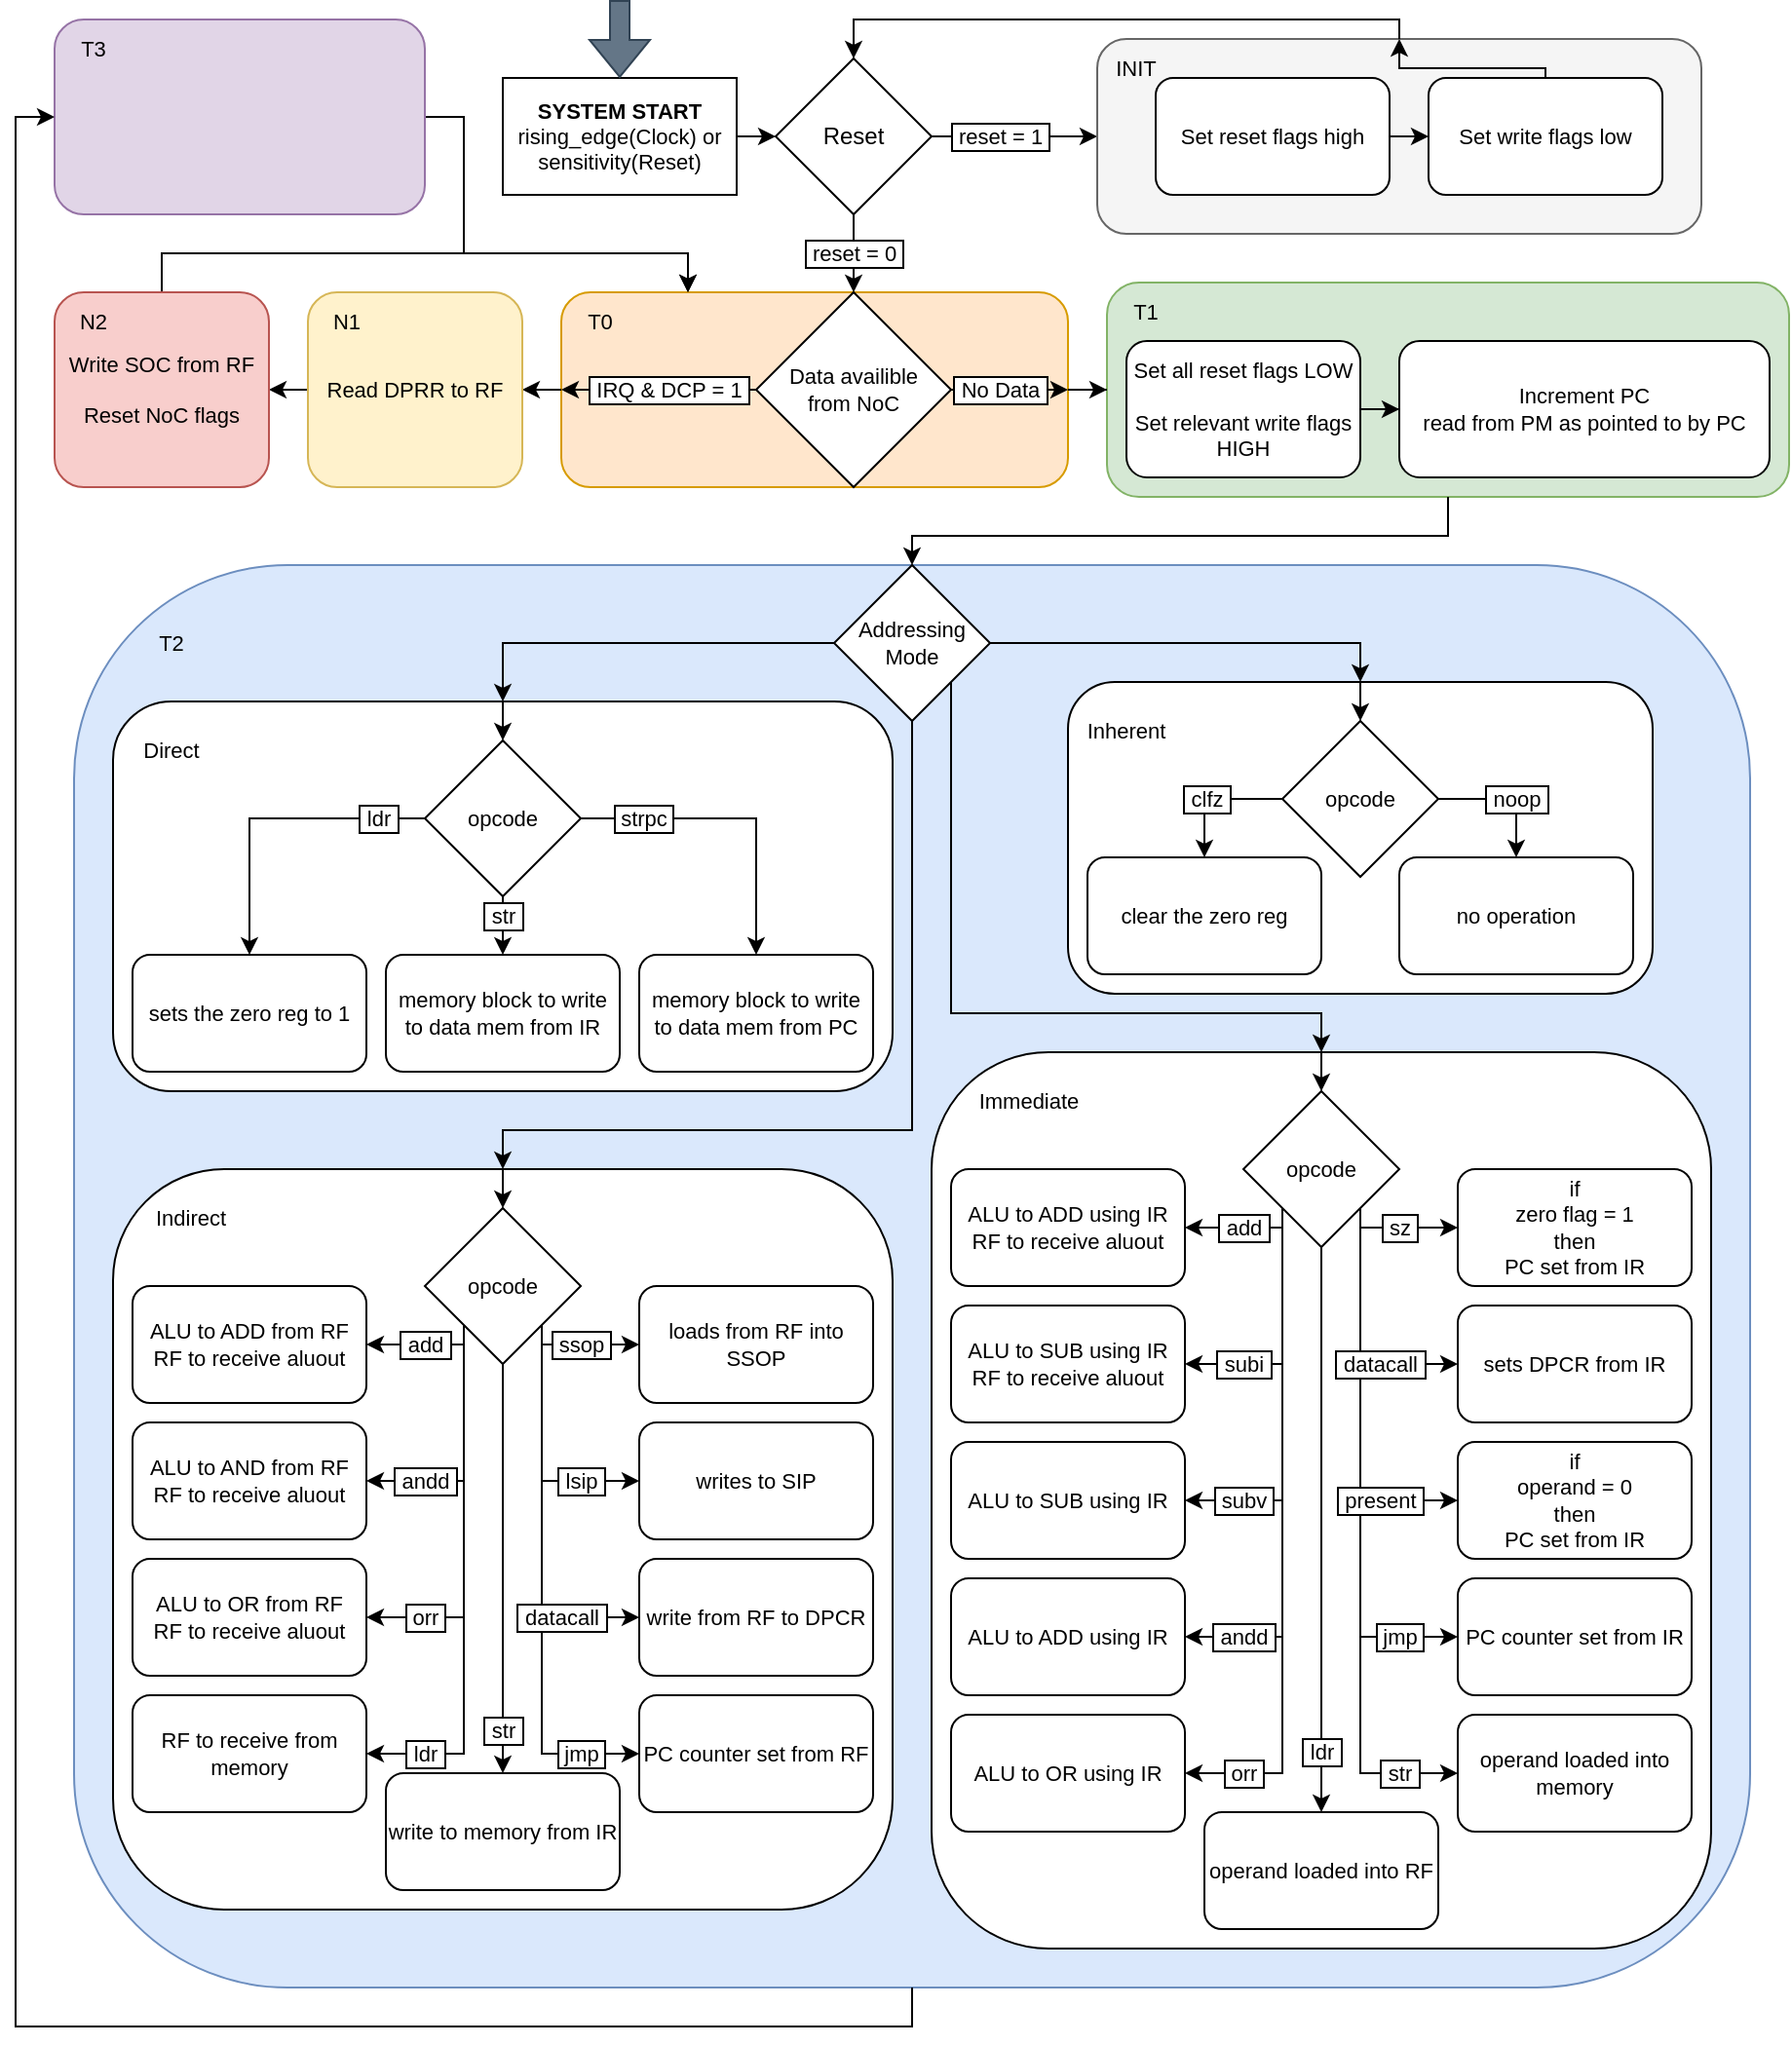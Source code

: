 <mxfile version="21.2.8" type="device" pages="2">
  <diagram name="ControlUnit" id="5OSL73vHE7T3cGWi182U">
    <mxGraphModel dx="1725" dy="586" grid="1" gridSize="10" guides="1" tooltips="1" connect="1" arrows="1" fold="1" page="1" pageScale="1" pageWidth="850" pageHeight="1100" math="0" shadow="0">
      <root>
        <mxCell id="0" />
        <mxCell id="1" parent="0" />
        <mxCell id="ZNJKmo3YXMTwLJoMVDTs-168" value="&amp;nbsp;reset = 0&amp;nbsp;" style="edgeStyle=orthogonalEdgeStyle;shape=connector;rounded=0;orthogonalLoop=1;jettySize=auto;html=1;exitX=0.5;exitY=1;exitDx=0;exitDy=0;entryX=0.5;entryY=0;entryDx=0;entryDy=0;labelBackgroundColor=default;labelBorderColor=default;strokeColor=default;fontFamily=Helvetica;fontSize=11;fontColor=default;endArrow=classic;" edge="1" parent="1" source="ZNJKmo3YXMTwLJoMVDTs-2" target="ZNJKmo3YXMTwLJoMVDTs-180">
          <mxGeometry relative="1" as="geometry">
            <mxPoint x="55" y="260" as="targetPoint" />
            <mxPoint as="offset" />
          </mxGeometry>
        </mxCell>
        <mxCell id="ZNJKmo3YXMTwLJoMVDTs-169" style="edgeStyle=orthogonalEdgeStyle;shape=connector;rounded=0;orthogonalLoop=1;jettySize=auto;html=1;entryX=0;entryY=0.5;entryDx=0;entryDy=0;labelBackgroundColor=default;labelBorderColor=default;strokeColor=default;fontFamily=Helvetica;fontSize=11;fontColor=default;endArrow=classic;" edge="1" parent="1" source="ZNJKmo3YXMTwLJoMVDTs-2" target="ZNJKmo3YXMTwLJoMVDTs-1">
          <mxGeometry relative="1" as="geometry" />
        </mxCell>
        <mxCell id="ZNJKmo3YXMTwLJoMVDTs-170" value="&amp;nbsp;reset = 1&amp;nbsp;" style="edgeLabel;html=1;align=center;verticalAlign=middle;resizable=0;points=[];fontSize=11;fontFamily=Helvetica;fontColor=default;labelBorderColor=default;" vertex="1" connectable="0" parent="ZNJKmo3YXMTwLJoMVDTs-169">
          <mxGeometry x="0.102" y="2" relative="1" as="geometry">
            <mxPoint x="-12" y="2" as="offset" />
          </mxGeometry>
        </mxCell>
        <mxCell id="ZNJKmo3YXMTwLJoMVDTs-2" value="Reset" style="rhombus;whiteSpace=wrap;html=1;container=0;" vertex="1" parent="1">
          <mxGeometry x="80" y="140" width="80" height="80" as="geometry" />
        </mxCell>
        <mxCell id="ZNJKmo3YXMTwLJoMVDTs-154" style="edgeStyle=orthogonalEdgeStyle;shape=connector;rounded=0;orthogonalLoop=1;jettySize=auto;html=1;exitX=1;exitY=0.5;exitDx=0;exitDy=0;entryX=0;entryY=0.5;entryDx=0;entryDy=0;labelBackgroundColor=default;labelBorderColor=default;strokeColor=default;fontFamily=Helvetica;fontSize=11;fontColor=default;endArrow=classic;" edge="1" parent="1" source="ZNJKmo3YXMTwLJoMVDTs-31" target="ZNJKmo3YXMTwLJoMVDTs-2">
          <mxGeometry relative="1" as="geometry" />
        </mxCell>
        <mxCell id="ZNJKmo3YXMTwLJoMVDTs-31" value="&lt;b&gt;SYSTEM START&lt;/b&gt;&lt;br&gt;rising_edge(Clock) or sensitivity(Reset)" style="rounded=0;whiteSpace=wrap;html=1;fontFamily=Helvetica;fontSize=11;fontColor=default;container=0;" vertex="1" parent="1">
          <mxGeometry x="-60" y="150" width="120" height="60" as="geometry" />
        </mxCell>
        <mxCell id="ZNJKmo3YXMTwLJoMVDTs-155" value="" style="group" vertex="1" connectable="0" parent="1">
          <mxGeometry x="235" y="130" width="320" height="100" as="geometry" />
        </mxCell>
        <mxCell id="ZNJKmo3YXMTwLJoMVDTs-1" value="" style="rounded=1;whiteSpace=wrap;html=1;fillColor=#f5f5f5;fontColor=#333333;strokeColor=#666666;container=0;" vertex="1" parent="ZNJKmo3YXMTwLJoMVDTs-155">
          <mxGeometry x="10" width="310" height="100" as="geometry" />
        </mxCell>
        <mxCell id="ZNJKmo3YXMTwLJoMVDTs-7" value="Set reset flags high" style="rounded=1;whiteSpace=wrap;html=1;fontFamily=Helvetica;fontSize=11;fontColor=default;container=0;" vertex="1" parent="ZNJKmo3YXMTwLJoMVDTs-155">
          <mxGeometry x="40" y="20" width="120" height="60" as="geometry" />
        </mxCell>
        <mxCell id="ZNJKmo3YXMTwLJoMVDTs-26" style="shape=connector;rounded=0;orthogonalLoop=1;jettySize=auto;html=1;exitX=0.5;exitY=0;exitDx=0;exitDy=0;entryX=0.5;entryY=0;entryDx=0;entryDy=0;labelBackgroundColor=default;labelBorderColor=default;strokeColor=default;fontFamily=Helvetica;fontSize=11;fontColor=default;endArrow=classic;" edge="1" parent="ZNJKmo3YXMTwLJoMVDTs-155" source="ZNJKmo3YXMTwLJoMVDTs-8" target="ZNJKmo3YXMTwLJoMVDTs-1">
          <mxGeometry relative="1" as="geometry">
            <Array as="points">
              <mxPoint x="240" y="15" />
              <mxPoint x="165" y="15" />
            </Array>
          </mxGeometry>
        </mxCell>
        <mxCell id="ZNJKmo3YXMTwLJoMVDTs-8" value="Set write flags low" style="rounded=1;whiteSpace=wrap;html=1;fontFamily=Helvetica;fontSize=11;fontColor=default;container=0;" vertex="1" parent="ZNJKmo3YXMTwLJoMVDTs-155">
          <mxGeometry x="180" y="20" width="120" height="60" as="geometry" />
        </mxCell>
        <mxCell id="ZNJKmo3YXMTwLJoMVDTs-11" style="edgeStyle=none;shape=connector;rounded=0;orthogonalLoop=1;jettySize=auto;html=1;labelBackgroundColor=default;labelBorderColor=default;strokeColor=default;fontFamily=Helvetica;fontSize=11;fontColor=default;endArrow=classic;" edge="1" parent="ZNJKmo3YXMTwLJoMVDTs-155" source="ZNJKmo3YXMTwLJoMVDTs-7" target="ZNJKmo3YXMTwLJoMVDTs-8">
          <mxGeometry relative="1" as="geometry" />
        </mxCell>
        <mxCell id="ZNJKmo3YXMTwLJoMVDTs-27" value="INIT" style="text;html=1;strokeColor=none;fillColor=none;align=center;verticalAlign=middle;whiteSpace=wrap;rounded=0;fontSize=11;fontFamily=Helvetica;fontColor=default;container=0;" vertex="1" parent="ZNJKmo3YXMTwLJoMVDTs-155">
          <mxGeometry width="60" height="30" as="geometry" />
        </mxCell>
        <mxCell id="ZNJKmo3YXMTwLJoMVDTs-156" value="" style="group" vertex="1" connectable="0" parent="1">
          <mxGeometry x="240" y="255" width="360" height="110" as="geometry" />
        </mxCell>
        <mxCell id="ZNJKmo3YXMTwLJoMVDTs-28" value="" style="rounded=1;whiteSpace=wrap;html=1;fontFamily=Helvetica;fontSize=11;fillColor=#d5e8d4;strokeColor=#82b366;container=0;" vertex="1" parent="ZNJKmo3YXMTwLJoMVDTs-156">
          <mxGeometry x="10" width="350" height="110" as="geometry" />
        </mxCell>
        <mxCell id="ZNJKmo3YXMTwLJoMVDTs-30" value="Set all reset flags LOW&lt;br&gt;&lt;br&gt;Set relevant write flags HIGH" style="rounded=1;whiteSpace=wrap;html=1;fontFamily=Helvetica;fontSize=11;fontColor=default;container=0;" vertex="1" parent="ZNJKmo3YXMTwLJoMVDTs-156">
          <mxGeometry x="20" y="30" width="120" height="70" as="geometry" />
        </mxCell>
        <mxCell id="ZNJKmo3YXMTwLJoMVDTs-34" value="T1" style="text;html=1;strokeColor=none;fillColor=none;align=center;verticalAlign=middle;whiteSpace=wrap;rounded=0;fontSize=11;fontFamily=Helvetica;fontColor=default;container=0;" vertex="1" parent="ZNJKmo3YXMTwLJoMVDTs-156">
          <mxGeometry width="60" height="30" as="geometry" />
        </mxCell>
        <mxCell id="ZNJKmo3YXMTwLJoMVDTs-35" value="Increment PC&lt;br&gt;read from PM as pointed to by PC" style="rounded=1;whiteSpace=wrap;html=1;fontFamily=Helvetica;fontSize=11;fontColor=default;container=0;" vertex="1" parent="ZNJKmo3YXMTwLJoMVDTs-156">
          <mxGeometry x="160" y="30" width="190" height="70" as="geometry" />
        </mxCell>
        <mxCell id="ZNJKmo3YXMTwLJoMVDTs-36" style="edgeStyle=orthogonalEdgeStyle;shape=connector;rounded=0;orthogonalLoop=1;jettySize=auto;html=1;labelBackgroundColor=default;labelBorderColor=default;strokeColor=default;fontFamily=Helvetica;fontSize=11;fontColor=default;endArrow=classic;" edge="1" parent="ZNJKmo3YXMTwLJoMVDTs-156" source="ZNJKmo3YXMTwLJoMVDTs-30" target="ZNJKmo3YXMTwLJoMVDTs-35">
          <mxGeometry relative="1" as="geometry" />
        </mxCell>
        <mxCell id="ZNJKmo3YXMTwLJoMVDTs-160" value="" style="group" vertex="1" connectable="0" parent="1">
          <mxGeometry x="-280" y="400" width="860" height="730" as="geometry" />
        </mxCell>
        <mxCell id="ZNJKmo3YXMTwLJoMVDTs-153" value="" style="rounded=1;whiteSpace=wrap;html=1;labelBackgroundColor=default;labelBorderColor=default;fontFamily=Helvetica;fontSize=11;fillColor=#dae8fc;strokeColor=#6c8ebf;" vertex="1" parent="ZNJKmo3YXMTwLJoMVDTs-160">
          <mxGeometry width="860" height="730" as="geometry" />
        </mxCell>
        <mxCell id="ZNJKmo3YXMTwLJoMVDTs-52" value="" style="group" vertex="1" connectable="0" parent="ZNJKmo3YXMTwLJoMVDTs-160">
          <mxGeometry x="510" y="60" width="300" height="160" as="geometry" />
        </mxCell>
        <mxCell id="ZNJKmo3YXMTwLJoMVDTs-40" value="" style="rounded=1;whiteSpace=wrap;html=1;fontFamily=Helvetica;fontSize=11;fontColor=default;" vertex="1" parent="ZNJKmo3YXMTwLJoMVDTs-52">
          <mxGeometry width="300" height="160" as="geometry" />
        </mxCell>
        <mxCell id="ZNJKmo3YXMTwLJoMVDTs-41" value="Inherent" style="text;html=1;strokeColor=none;fillColor=none;align=center;verticalAlign=middle;whiteSpace=wrap;rounded=0;fontSize=11;fontFamily=Helvetica;fontColor=default;" vertex="1" parent="ZNJKmo3YXMTwLJoMVDTs-52">
          <mxGeometry y="10" width="60" height="30" as="geometry" />
        </mxCell>
        <mxCell id="ZNJKmo3YXMTwLJoMVDTs-42" value="opcode" style="rhombus;whiteSpace=wrap;html=1;fontFamily=Helvetica;fontSize=11;fontColor=default;" vertex="1" parent="ZNJKmo3YXMTwLJoMVDTs-52">
          <mxGeometry x="110" y="20" width="80" height="80" as="geometry" />
        </mxCell>
        <mxCell id="ZNJKmo3YXMTwLJoMVDTs-43" value="clear the zero reg" style="rounded=1;whiteSpace=wrap;html=1;fontFamily=Helvetica;fontSize=11;fontColor=default;" vertex="1" parent="ZNJKmo3YXMTwLJoMVDTs-52">
          <mxGeometry x="10" y="90" width="120" height="60" as="geometry" />
        </mxCell>
        <mxCell id="ZNJKmo3YXMTwLJoMVDTs-45" style="edgeStyle=orthogonalEdgeStyle;shape=connector;rounded=0;orthogonalLoop=1;jettySize=auto;html=1;exitX=0;exitY=0.5;exitDx=0;exitDy=0;labelBackgroundColor=default;labelBorderColor=default;strokeColor=default;fontFamily=Helvetica;fontSize=11;fontColor=default;endArrow=classic;" edge="1" parent="ZNJKmo3YXMTwLJoMVDTs-52" source="ZNJKmo3YXMTwLJoMVDTs-42" target="ZNJKmo3YXMTwLJoMVDTs-43">
          <mxGeometry relative="1" as="geometry" />
        </mxCell>
        <mxCell id="ZNJKmo3YXMTwLJoMVDTs-48" value="&amp;nbsp;clfz&amp;nbsp;" style="edgeLabel;html=1;align=center;verticalAlign=middle;resizable=0;points=[];fontSize=11;fontFamily=Helvetica;fontColor=default;labelBorderColor=default;" vertex="1" connectable="0" parent="ZNJKmo3YXMTwLJoMVDTs-45">
          <mxGeometry x="-0.095" relative="1" as="geometry">
            <mxPoint x="-8" as="offset" />
          </mxGeometry>
        </mxCell>
        <mxCell id="ZNJKmo3YXMTwLJoMVDTs-44" value="no operation" style="rounded=1;whiteSpace=wrap;html=1;fontFamily=Helvetica;fontSize=11;fontColor=default;" vertex="1" parent="ZNJKmo3YXMTwLJoMVDTs-52">
          <mxGeometry x="170" y="90" width="120" height="60" as="geometry" />
        </mxCell>
        <mxCell id="ZNJKmo3YXMTwLJoMVDTs-49" value="&amp;nbsp;noop&amp;nbsp;" style="edgeStyle=orthogonalEdgeStyle;shape=connector;rounded=0;orthogonalLoop=1;jettySize=auto;html=1;exitX=1;exitY=0.5;exitDx=0;exitDy=0;entryX=0.5;entryY=0;entryDx=0;entryDy=0;labelBackgroundColor=default;labelBorderColor=default;strokeColor=default;fontFamily=Helvetica;fontSize=11;fontColor=default;endArrow=classic;" edge="1" parent="ZNJKmo3YXMTwLJoMVDTs-52" source="ZNJKmo3YXMTwLJoMVDTs-42" target="ZNJKmo3YXMTwLJoMVDTs-44">
          <mxGeometry x="0.143" relative="1" as="geometry">
            <mxPoint as="offset" />
          </mxGeometry>
        </mxCell>
        <mxCell id="ZNJKmo3YXMTwLJoMVDTs-51" style="edgeStyle=orthogonalEdgeStyle;shape=connector;rounded=0;orthogonalLoop=1;jettySize=auto;html=1;exitX=0.5;exitY=0;exitDx=0;exitDy=0;entryX=0.5;entryY=0;entryDx=0;entryDy=0;labelBackgroundColor=default;labelBorderColor=default;strokeColor=default;fontFamily=Helvetica;fontSize=11;fontColor=default;endArrow=classic;" edge="1" parent="ZNJKmo3YXMTwLJoMVDTs-52" source="ZNJKmo3YXMTwLJoMVDTs-40" target="ZNJKmo3YXMTwLJoMVDTs-42">
          <mxGeometry relative="1" as="geometry" />
        </mxCell>
        <mxCell id="ZNJKmo3YXMTwLJoMVDTs-77" value="" style="group" vertex="1" connectable="0" parent="ZNJKmo3YXMTwLJoMVDTs-160">
          <mxGeometry x="20" y="70" width="400" height="200" as="geometry" />
        </mxCell>
        <mxCell id="ZNJKmo3YXMTwLJoMVDTs-54" value="" style="rounded=1;whiteSpace=wrap;html=1;fontFamily=Helvetica;fontSize=11;fontColor=default;" vertex="1" parent="ZNJKmo3YXMTwLJoMVDTs-77">
          <mxGeometry width="400" height="200" as="geometry" />
        </mxCell>
        <mxCell id="ZNJKmo3YXMTwLJoMVDTs-55" value="Direct" style="text;html=1;strokeColor=none;fillColor=none;align=center;verticalAlign=middle;whiteSpace=wrap;rounded=0;fontSize=11;fontFamily=Helvetica;fontColor=default;" vertex="1" parent="ZNJKmo3YXMTwLJoMVDTs-77">
          <mxGeometry y="10" width="60" height="30" as="geometry" />
        </mxCell>
        <mxCell id="ZNJKmo3YXMTwLJoMVDTs-56" value="opcode" style="rhombus;whiteSpace=wrap;html=1;fontFamily=Helvetica;fontSize=11;fontColor=default;" vertex="1" parent="ZNJKmo3YXMTwLJoMVDTs-77">
          <mxGeometry x="160" y="20" width="80" height="80" as="geometry" />
        </mxCell>
        <mxCell id="ZNJKmo3YXMTwLJoMVDTs-57" value="sets the zero reg to 1" style="rounded=1;whiteSpace=wrap;html=1;fontFamily=Helvetica;fontSize=11;fontColor=default;" vertex="1" parent="ZNJKmo3YXMTwLJoMVDTs-77">
          <mxGeometry x="10" y="130" width="120" height="60" as="geometry" />
        </mxCell>
        <mxCell id="ZNJKmo3YXMTwLJoMVDTs-58" style="edgeStyle=orthogonalEdgeStyle;shape=connector;rounded=0;orthogonalLoop=1;jettySize=auto;html=1;exitX=0;exitY=0.5;exitDx=0;exitDy=0;labelBackgroundColor=default;labelBorderColor=default;strokeColor=default;fontFamily=Helvetica;fontSize=11;fontColor=default;endArrow=classic;entryX=0.5;entryY=0;entryDx=0;entryDy=0;" edge="1" parent="ZNJKmo3YXMTwLJoMVDTs-77" source="ZNJKmo3YXMTwLJoMVDTs-56" target="ZNJKmo3YXMTwLJoMVDTs-57">
          <mxGeometry relative="1" as="geometry" />
        </mxCell>
        <mxCell id="ZNJKmo3YXMTwLJoMVDTs-59" value="&amp;nbsp;ldr&amp;nbsp;" style="edgeLabel;html=1;align=center;verticalAlign=middle;resizable=0;points=[];fontSize=11;fontFamily=Helvetica;fontColor=default;labelBorderColor=default;" vertex="1" connectable="0" parent="ZNJKmo3YXMTwLJoMVDTs-58">
          <mxGeometry x="-0.095" relative="1" as="geometry">
            <mxPoint x="48" as="offset" />
          </mxGeometry>
        </mxCell>
        <mxCell id="ZNJKmo3YXMTwLJoMVDTs-60" value="memory block to write to data mem from PC" style="rounded=1;whiteSpace=wrap;html=1;fontFamily=Helvetica;fontSize=11;fontColor=default;" vertex="1" parent="ZNJKmo3YXMTwLJoMVDTs-77">
          <mxGeometry x="270" y="130" width="120" height="60" as="geometry" />
        </mxCell>
        <mxCell id="ZNJKmo3YXMTwLJoMVDTs-61" value="&amp;nbsp;strpc&amp;nbsp;" style="edgeStyle=orthogonalEdgeStyle;shape=connector;rounded=0;orthogonalLoop=1;jettySize=auto;html=1;exitX=1;exitY=0.5;exitDx=0;exitDy=0;entryX=0.5;entryY=0;entryDx=0;entryDy=0;labelBackgroundColor=default;labelBorderColor=default;strokeColor=default;fontFamily=Helvetica;fontSize=11;fontColor=default;endArrow=classic;" edge="1" parent="ZNJKmo3YXMTwLJoMVDTs-77" source="ZNJKmo3YXMTwLJoMVDTs-56" target="ZNJKmo3YXMTwLJoMVDTs-60">
          <mxGeometry x="-0.6" relative="1" as="geometry">
            <mxPoint as="offset" />
          </mxGeometry>
        </mxCell>
        <mxCell id="ZNJKmo3YXMTwLJoMVDTs-62" style="edgeStyle=orthogonalEdgeStyle;shape=connector;rounded=0;orthogonalLoop=1;jettySize=auto;html=1;exitX=0.5;exitY=0;exitDx=0;exitDy=0;entryX=0.5;entryY=0;entryDx=0;entryDy=0;labelBackgroundColor=default;labelBorderColor=default;strokeColor=default;fontFamily=Helvetica;fontSize=11;fontColor=default;endArrow=classic;" edge="1" parent="ZNJKmo3YXMTwLJoMVDTs-77" source="ZNJKmo3YXMTwLJoMVDTs-54" target="ZNJKmo3YXMTwLJoMVDTs-56">
          <mxGeometry relative="1" as="geometry" />
        </mxCell>
        <mxCell id="ZNJKmo3YXMTwLJoMVDTs-64" value="memory block to write to data mem from IR" style="rounded=1;whiteSpace=wrap;html=1;fontFamily=Helvetica;fontSize=11;fontColor=default;" vertex="1" parent="ZNJKmo3YXMTwLJoMVDTs-77">
          <mxGeometry x="140" y="130" width="120" height="60" as="geometry" />
        </mxCell>
        <mxCell id="ZNJKmo3YXMTwLJoMVDTs-65" value="&amp;nbsp;str&amp;nbsp;" style="edgeStyle=orthogonalEdgeStyle;shape=connector;rounded=0;orthogonalLoop=1;jettySize=auto;html=1;exitX=0.5;exitY=1;exitDx=0;exitDy=0;entryX=0.5;entryY=0;entryDx=0;entryDy=0;labelBackgroundColor=default;labelBorderColor=default;strokeColor=default;fontFamily=Helvetica;fontSize=11;fontColor=default;endArrow=classic;" edge="1" parent="ZNJKmo3YXMTwLJoMVDTs-77" source="ZNJKmo3YXMTwLJoMVDTs-56" target="ZNJKmo3YXMTwLJoMVDTs-64">
          <mxGeometry x="-0.333" relative="1" as="geometry">
            <mxPoint as="offset" />
          </mxGeometry>
        </mxCell>
        <mxCell id="ZNJKmo3YXMTwLJoMVDTs-131" value="" style="group" vertex="1" connectable="0" parent="ZNJKmo3YXMTwLJoMVDTs-160">
          <mxGeometry x="440" y="250" width="420" height="480" as="geometry" />
        </mxCell>
        <mxCell id="ZNJKmo3YXMTwLJoMVDTs-66" value="" style="rounded=1;whiteSpace=wrap;html=1;fontFamily=Helvetica;fontSize=11;fontColor=default;" vertex="1" parent="ZNJKmo3YXMTwLJoMVDTs-131">
          <mxGeometry width="400" height="460" as="geometry" />
        </mxCell>
        <mxCell id="ZNJKmo3YXMTwLJoMVDTs-67" value="Immediate" style="text;html=1;strokeColor=none;fillColor=none;align=center;verticalAlign=middle;whiteSpace=wrap;rounded=0;fontSize=11;fontFamily=Helvetica;fontColor=default;" vertex="1" parent="ZNJKmo3YXMTwLJoMVDTs-131">
          <mxGeometry x="20" y="10" width="60" height="30" as="geometry" />
        </mxCell>
        <mxCell id="ZNJKmo3YXMTwLJoMVDTs-69" value="opcode" style="rhombus;whiteSpace=wrap;html=1;fontFamily=Helvetica;fontSize=11;fontColor=default;" vertex="1" parent="ZNJKmo3YXMTwLJoMVDTs-131">
          <mxGeometry x="160" y="20" width="80" height="80" as="geometry" />
        </mxCell>
        <mxCell id="ZNJKmo3YXMTwLJoMVDTs-70" value="ALU to ADD using IR&lt;br&gt;RF to receive aluout" style="rounded=1;whiteSpace=wrap;html=1;fontFamily=Helvetica;fontSize=11;fontColor=default;" vertex="1" parent="ZNJKmo3YXMTwLJoMVDTs-131">
          <mxGeometry x="10" y="60" width="120" height="60" as="geometry" />
        </mxCell>
        <mxCell id="ZNJKmo3YXMTwLJoMVDTs-81" value="&amp;nbsp;add&amp;nbsp;" style="edgeStyle=orthogonalEdgeStyle;shape=connector;rounded=0;orthogonalLoop=1;jettySize=auto;html=1;exitX=0;exitY=1;exitDx=0;exitDy=0;entryX=1;entryY=0.5;entryDx=0;entryDy=0;labelBackgroundColor=default;labelBorderColor=default;strokeColor=default;fontFamily=Helvetica;fontSize=11;fontColor=default;endArrow=classic;" edge="1" parent="ZNJKmo3YXMTwLJoMVDTs-131" source="ZNJKmo3YXMTwLJoMVDTs-69" target="ZNJKmo3YXMTwLJoMVDTs-70">
          <mxGeometry relative="1" as="geometry">
            <Array as="points">
              <mxPoint x="180" y="90" />
            </Array>
            <mxPoint as="offset" />
          </mxGeometry>
        </mxCell>
        <mxCell id="ZNJKmo3YXMTwLJoMVDTs-75" style="edgeStyle=orthogonalEdgeStyle;shape=connector;rounded=0;orthogonalLoop=1;jettySize=auto;html=1;exitX=0.5;exitY=0;exitDx=0;exitDy=0;entryX=0.5;entryY=0;entryDx=0;entryDy=0;labelBackgroundColor=default;labelBorderColor=default;strokeColor=default;fontFamily=Helvetica;fontSize=11;fontColor=default;endArrow=classic;" edge="1" parent="ZNJKmo3YXMTwLJoMVDTs-131" source="ZNJKmo3YXMTwLJoMVDTs-66" target="ZNJKmo3YXMTwLJoMVDTs-69">
          <mxGeometry relative="1" as="geometry" />
        </mxCell>
        <mxCell id="ZNJKmo3YXMTwLJoMVDTs-76" value="operand loaded into RF" style="rounded=1;whiteSpace=wrap;html=1;fontFamily=Helvetica;fontSize=11;fontColor=default;" vertex="1" parent="ZNJKmo3YXMTwLJoMVDTs-131">
          <mxGeometry x="140" y="390" width="120" height="60" as="geometry" />
        </mxCell>
        <mxCell id="ZNJKmo3YXMTwLJoMVDTs-68" value="&amp;nbsp;ldr&amp;nbsp;" style="edgeStyle=orthogonalEdgeStyle;shape=connector;rounded=0;orthogonalLoop=1;jettySize=auto;html=1;exitX=0.5;exitY=1;exitDx=0;exitDy=0;entryX=0.5;entryY=0;entryDx=0;entryDy=0;labelBackgroundColor=default;labelBorderColor=default;strokeColor=default;fontFamily=Helvetica;fontSize=11;fontColor=default;endArrow=classic;" edge="1" parent="ZNJKmo3YXMTwLJoMVDTs-131" source="ZNJKmo3YXMTwLJoMVDTs-69" target="ZNJKmo3YXMTwLJoMVDTs-76">
          <mxGeometry x="0.786" relative="1" as="geometry">
            <mxPoint as="offset" />
          </mxGeometry>
        </mxCell>
        <mxCell id="ZNJKmo3YXMTwLJoMVDTs-78" value="ALU to SUB using IR&lt;br&gt;RF to receive aluout" style="rounded=1;whiteSpace=wrap;html=1;fontFamily=Helvetica;fontSize=11;fontColor=default;" vertex="1" parent="ZNJKmo3YXMTwLJoMVDTs-131">
          <mxGeometry x="10" y="130" width="120" height="60" as="geometry" />
        </mxCell>
        <mxCell id="ZNJKmo3YXMTwLJoMVDTs-82" value="&amp;nbsp;subi&amp;nbsp;" style="edgeStyle=orthogonalEdgeStyle;shape=connector;rounded=0;orthogonalLoop=1;jettySize=auto;html=1;exitX=0;exitY=1;exitDx=0;exitDy=0;entryX=1;entryY=0.5;entryDx=0;entryDy=0;labelBackgroundColor=default;labelBorderColor=default;strokeColor=default;fontFamily=Helvetica;fontSize=11;fontColor=default;endArrow=classic;" edge="1" parent="ZNJKmo3YXMTwLJoMVDTs-131" source="ZNJKmo3YXMTwLJoMVDTs-69" target="ZNJKmo3YXMTwLJoMVDTs-78">
          <mxGeometry x="0.538" relative="1" as="geometry">
            <Array as="points">
              <mxPoint x="180" y="160" />
            </Array>
            <mxPoint as="offset" />
          </mxGeometry>
        </mxCell>
        <mxCell id="ZNJKmo3YXMTwLJoMVDTs-79" value="ALU to SUB using IR" style="rounded=1;whiteSpace=wrap;html=1;fontFamily=Helvetica;fontSize=11;fontColor=default;" vertex="1" parent="ZNJKmo3YXMTwLJoMVDTs-131">
          <mxGeometry x="10" y="200" width="120" height="60" as="geometry" />
        </mxCell>
        <mxCell id="ZNJKmo3YXMTwLJoMVDTs-83" value="&amp;nbsp;subv&amp;nbsp;" style="edgeStyle=orthogonalEdgeStyle;shape=connector;rounded=0;orthogonalLoop=1;jettySize=auto;html=1;exitX=0;exitY=1;exitDx=0;exitDy=0;entryX=1;entryY=0.5;entryDx=0;entryDy=0;labelBackgroundColor=default;labelBorderColor=default;strokeColor=default;fontFamily=Helvetica;fontSize=11;fontColor=default;endArrow=classic;" edge="1" parent="ZNJKmo3YXMTwLJoMVDTs-131" source="ZNJKmo3YXMTwLJoMVDTs-69" target="ZNJKmo3YXMTwLJoMVDTs-79">
          <mxGeometry x="0.7" relative="1" as="geometry">
            <Array as="points">
              <mxPoint x="180" y="230" />
            </Array>
            <mxPoint as="offset" />
          </mxGeometry>
        </mxCell>
        <mxCell id="ZNJKmo3YXMTwLJoMVDTs-80" value="ALU to ADD using IR" style="rounded=1;whiteSpace=wrap;html=1;fontFamily=Helvetica;fontSize=11;fontColor=default;" vertex="1" parent="ZNJKmo3YXMTwLJoMVDTs-131">
          <mxGeometry x="10" y="270" width="120" height="60" as="geometry" />
        </mxCell>
        <mxCell id="ZNJKmo3YXMTwLJoMVDTs-84" value="&amp;nbsp;andd&amp;nbsp;" style="edgeStyle=orthogonalEdgeStyle;shape=connector;rounded=0;orthogonalLoop=1;jettySize=auto;html=1;exitX=0;exitY=1;exitDx=0;exitDy=0;entryX=1;entryY=0.5;entryDx=0;entryDy=0;labelBackgroundColor=default;labelBorderColor=default;strokeColor=default;fontFamily=Helvetica;fontSize=11;fontColor=default;endArrow=classic;" edge="1" parent="ZNJKmo3YXMTwLJoMVDTs-131" source="ZNJKmo3YXMTwLJoMVDTs-69" target="ZNJKmo3YXMTwLJoMVDTs-80">
          <mxGeometry x="0.778" relative="1" as="geometry">
            <Array as="points">
              <mxPoint x="180" y="300" />
            </Array>
            <mxPoint as="offset" />
          </mxGeometry>
        </mxCell>
        <mxCell id="ZNJKmo3YXMTwLJoMVDTs-93" value="if&lt;br&gt;zero flag = 1&lt;br&gt;then&lt;br&gt;PC set from IR" style="rounded=1;whiteSpace=wrap;html=1;fontFamily=Helvetica;fontSize=11;fontColor=default;" vertex="1" parent="ZNJKmo3YXMTwLJoMVDTs-131">
          <mxGeometry x="270" y="60" width="120" height="60" as="geometry" />
        </mxCell>
        <mxCell id="ZNJKmo3YXMTwLJoMVDTs-98" value="&amp;nbsp;sz&amp;nbsp;" style="edgeStyle=orthogonalEdgeStyle;shape=connector;rounded=0;orthogonalLoop=1;jettySize=auto;html=1;exitX=1;exitY=1;exitDx=0;exitDy=0;entryX=0;entryY=0.5;entryDx=0;entryDy=0;labelBackgroundColor=default;labelBorderColor=default;strokeColor=default;fontFamily=Helvetica;fontSize=11;fontColor=default;endArrow=classic;" edge="1" parent="ZNJKmo3YXMTwLJoMVDTs-131" source="ZNJKmo3YXMTwLJoMVDTs-69" target="ZNJKmo3YXMTwLJoMVDTs-93">
          <mxGeometry relative="1" as="geometry">
            <Array as="points">
              <mxPoint x="220" y="90" />
            </Array>
            <mxPoint as="offset" />
          </mxGeometry>
        </mxCell>
        <mxCell id="ZNJKmo3YXMTwLJoMVDTs-94" value="sets DPCR from IR" style="rounded=1;whiteSpace=wrap;html=1;fontFamily=Helvetica;fontSize=11;fontColor=default;" vertex="1" parent="ZNJKmo3YXMTwLJoMVDTs-131">
          <mxGeometry x="270" y="130" width="120" height="60" as="geometry" />
        </mxCell>
        <mxCell id="ZNJKmo3YXMTwLJoMVDTs-95" value="if&lt;br&gt;operand = 0&lt;br&gt;then&lt;br&gt;PC set from IR" style="rounded=1;whiteSpace=wrap;html=1;fontFamily=Helvetica;fontSize=11;fontColor=default;" vertex="1" parent="ZNJKmo3YXMTwLJoMVDTs-131">
          <mxGeometry x="270" y="200" width="120" height="60" as="geometry" />
        </mxCell>
        <mxCell id="ZNJKmo3YXMTwLJoMVDTs-96" value="PC counter set from IR" style="rounded=1;whiteSpace=wrap;html=1;fontFamily=Helvetica;fontSize=11;fontColor=default;" vertex="1" parent="ZNJKmo3YXMTwLJoMVDTs-131">
          <mxGeometry x="270" y="270" width="120" height="60" as="geometry" />
        </mxCell>
        <mxCell id="ZNJKmo3YXMTwLJoMVDTs-101" value="&amp;nbsp;jmp&amp;nbsp;" style="edgeStyle=orthogonalEdgeStyle;shape=connector;rounded=0;orthogonalLoop=1;jettySize=auto;html=1;exitX=1;exitY=1;exitDx=0;exitDy=0;entryX=0;entryY=0.5;entryDx=0;entryDy=0;labelBackgroundColor=default;labelBorderColor=default;strokeColor=default;fontFamily=Helvetica;fontSize=11;fontColor=default;endArrow=classic;" edge="1" parent="ZNJKmo3YXMTwLJoMVDTs-131" source="ZNJKmo3YXMTwLJoMVDTs-69" target="ZNJKmo3YXMTwLJoMVDTs-96">
          <mxGeometry x="0.778" relative="1" as="geometry">
            <Array as="points">
              <mxPoint x="220" y="300" />
            </Array>
            <mxPoint as="offset" />
          </mxGeometry>
        </mxCell>
        <mxCell id="ZNJKmo3YXMTwLJoMVDTs-125" value="ALU to OR using IR" style="rounded=1;whiteSpace=wrap;html=1;fontFamily=Helvetica;fontSize=11;fontColor=default;" vertex="1" parent="ZNJKmo3YXMTwLJoMVDTs-131">
          <mxGeometry x="10" y="340" width="120" height="60" as="geometry" />
        </mxCell>
        <mxCell id="ZNJKmo3YXMTwLJoMVDTs-126" value="operand loaded into memory" style="rounded=1;whiteSpace=wrap;html=1;fontFamily=Helvetica;fontSize=11;fontColor=default;" vertex="1" parent="ZNJKmo3YXMTwLJoMVDTs-131">
          <mxGeometry x="270" y="340" width="120" height="60" as="geometry" />
        </mxCell>
        <mxCell id="ZNJKmo3YXMTwLJoMVDTs-127" value="&amp;nbsp;orr&amp;nbsp;" style="edgeStyle=orthogonalEdgeStyle;shape=connector;rounded=0;orthogonalLoop=1;jettySize=auto;html=1;exitX=0;exitY=1;exitDx=0;exitDy=0;entryX=1;entryY=0.5;entryDx=0;entryDy=0;labelBackgroundColor=default;labelBorderColor=default;strokeColor=default;fontFamily=Helvetica;fontSize=11;fontColor=default;endArrow=classic;" edge="1" parent="ZNJKmo3YXMTwLJoMVDTs-131" source="ZNJKmo3YXMTwLJoMVDTs-69" target="ZNJKmo3YXMTwLJoMVDTs-125">
          <mxGeometry x="0.824" relative="1" as="geometry">
            <Array as="points">
              <mxPoint x="180" y="370" />
            </Array>
            <mxPoint as="offset" />
          </mxGeometry>
        </mxCell>
        <mxCell id="ZNJKmo3YXMTwLJoMVDTs-128" value="&amp;nbsp;str&amp;nbsp;" style="edgeStyle=orthogonalEdgeStyle;shape=connector;rounded=0;orthogonalLoop=1;jettySize=auto;html=1;exitX=1;exitY=1;exitDx=0;exitDy=0;entryX=0;entryY=0.5;entryDx=0;entryDy=0;labelBackgroundColor=default;labelBorderColor=default;strokeColor=default;fontFamily=Helvetica;fontSize=11;fontColor=default;endArrow=classic;" edge="1" parent="ZNJKmo3YXMTwLJoMVDTs-131" source="ZNJKmo3YXMTwLJoMVDTs-69" target="ZNJKmo3YXMTwLJoMVDTs-126">
          <mxGeometry x="0.824" relative="1" as="geometry">
            <Array as="points">
              <mxPoint x="220" y="370" />
            </Array>
            <mxPoint as="offset" />
          </mxGeometry>
        </mxCell>
        <mxCell id="ZNJKmo3YXMTwLJoMVDTs-100" value="&amp;nbsp;present&amp;nbsp;" style="edgeStyle=orthogonalEdgeStyle;shape=connector;rounded=0;orthogonalLoop=1;jettySize=auto;html=1;exitX=1;exitY=1;exitDx=0;exitDy=0;entryX=0;entryY=0.5;entryDx=0;entryDy=0;labelBackgroundColor=default;labelBorderColor=default;strokeColor=default;fontFamily=Helvetica;fontSize=11;fontColor=default;endArrow=classic;" edge="1" parent="ZNJKmo3YXMTwLJoMVDTs-131" source="ZNJKmo3YXMTwLJoMVDTs-69" target="ZNJKmo3YXMTwLJoMVDTs-95">
          <mxGeometry x="0.6" relative="1" as="geometry">
            <Array as="points">
              <mxPoint x="220" y="230" />
            </Array>
            <mxPoint as="offset" />
          </mxGeometry>
        </mxCell>
        <mxCell id="ZNJKmo3YXMTwLJoMVDTs-99" value="&amp;nbsp;datacall&amp;nbsp;" style="edgeStyle=orthogonalEdgeStyle;shape=connector;rounded=0;orthogonalLoop=1;jettySize=auto;html=1;exitX=1;exitY=1;exitDx=0;exitDy=0;entryX=0;entryY=0.5;entryDx=0;entryDy=0;labelBackgroundColor=default;labelBorderColor=default;strokeColor=default;fontFamily=Helvetica;fontSize=11;fontColor=default;endArrow=classic;" edge="1" parent="ZNJKmo3YXMTwLJoMVDTs-131" source="ZNJKmo3YXMTwLJoMVDTs-69" target="ZNJKmo3YXMTwLJoMVDTs-94">
          <mxGeometry x="0.385" relative="1" as="geometry">
            <Array as="points">
              <mxPoint x="220" y="160" />
            </Array>
            <mxPoint as="offset" />
          </mxGeometry>
        </mxCell>
        <mxCell id="ZNJKmo3YXMTwLJoMVDTs-132" value="" style="group" vertex="1" connectable="0" parent="ZNJKmo3YXMTwLJoMVDTs-160">
          <mxGeometry x="20" y="310" width="400" height="380" as="geometry" />
        </mxCell>
        <mxCell id="ZNJKmo3YXMTwLJoMVDTs-103" value="" style="rounded=1;whiteSpace=wrap;html=1;fontFamily=Helvetica;fontSize=11;fontColor=default;" vertex="1" parent="ZNJKmo3YXMTwLJoMVDTs-132">
          <mxGeometry width="400" height="380" as="geometry" />
        </mxCell>
        <mxCell id="ZNJKmo3YXMTwLJoMVDTs-104" value="Indirect" style="text;html=1;strokeColor=none;fillColor=none;align=center;verticalAlign=middle;whiteSpace=wrap;rounded=0;fontSize=11;fontFamily=Helvetica;fontColor=default;" vertex="1" parent="ZNJKmo3YXMTwLJoMVDTs-132">
          <mxGeometry x="10" y="10" width="60" height="30" as="geometry" />
        </mxCell>
        <mxCell id="ZNJKmo3YXMTwLJoMVDTs-113" value="opcode" style="rhombus;whiteSpace=wrap;html=1;fontFamily=Helvetica;fontSize=11;fontColor=default;" vertex="1" parent="ZNJKmo3YXMTwLJoMVDTs-132">
          <mxGeometry x="160" y="20" width="80" height="80" as="geometry" />
        </mxCell>
        <mxCell id="ZNJKmo3YXMTwLJoMVDTs-114" value="ALU to ADD from RF&lt;br&gt;RF to receive aluout" style="rounded=1;whiteSpace=wrap;html=1;fontFamily=Helvetica;fontSize=11;fontColor=default;" vertex="1" parent="ZNJKmo3YXMTwLJoMVDTs-132">
          <mxGeometry x="10" y="60" width="120" height="60" as="geometry" />
        </mxCell>
        <mxCell id="ZNJKmo3YXMTwLJoMVDTs-106" value="&amp;nbsp;add&amp;nbsp;" style="edgeStyle=orthogonalEdgeStyle;shape=connector;rounded=0;orthogonalLoop=1;jettySize=auto;html=1;exitX=0;exitY=1;exitDx=0;exitDy=0;entryX=1;entryY=0.5;entryDx=0;entryDy=0;labelBackgroundColor=default;labelBorderColor=default;strokeColor=default;fontFamily=Helvetica;fontSize=11;fontColor=default;endArrow=classic;" edge="1" parent="ZNJKmo3YXMTwLJoMVDTs-132" source="ZNJKmo3YXMTwLJoMVDTs-113" target="ZNJKmo3YXMTwLJoMVDTs-114">
          <mxGeometry relative="1" as="geometry">
            <Array as="points">
              <mxPoint x="180" y="90" />
            </Array>
            <mxPoint as="offset" />
          </mxGeometry>
        </mxCell>
        <mxCell id="ZNJKmo3YXMTwLJoMVDTs-115" style="edgeStyle=orthogonalEdgeStyle;shape=connector;rounded=0;orthogonalLoop=1;jettySize=auto;html=1;exitX=0.5;exitY=0;exitDx=0;exitDy=0;entryX=0.5;entryY=0;entryDx=0;entryDy=0;labelBackgroundColor=default;labelBorderColor=default;strokeColor=default;fontFamily=Helvetica;fontSize=11;fontColor=default;endArrow=classic;" edge="1" parent="ZNJKmo3YXMTwLJoMVDTs-132" source="ZNJKmo3YXMTwLJoMVDTs-103" target="ZNJKmo3YXMTwLJoMVDTs-113">
          <mxGeometry relative="1" as="geometry" />
        </mxCell>
        <mxCell id="ZNJKmo3YXMTwLJoMVDTs-116" value="write to memory from IR" style="rounded=1;whiteSpace=wrap;html=1;fontFamily=Helvetica;fontSize=11;fontColor=default;" vertex="1" parent="ZNJKmo3YXMTwLJoMVDTs-132">
          <mxGeometry x="140" y="310" width="120" height="60" as="geometry" />
        </mxCell>
        <mxCell id="ZNJKmo3YXMTwLJoMVDTs-105" value="&amp;nbsp;str&amp;nbsp;" style="edgeStyle=orthogonalEdgeStyle;shape=connector;rounded=0;orthogonalLoop=1;jettySize=auto;html=1;exitX=0.5;exitY=1;exitDx=0;exitDy=0;entryX=0.5;entryY=0;entryDx=0;entryDy=0;labelBackgroundColor=default;labelBorderColor=default;strokeColor=default;fontFamily=Helvetica;fontSize=11;fontColor=default;endArrow=classic;" edge="1" parent="ZNJKmo3YXMTwLJoMVDTs-132" source="ZNJKmo3YXMTwLJoMVDTs-113" target="ZNJKmo3YXMTwLJoMVDTs-116">
          <mxGeometry x="0.786" relative="1" as="geometry">
            <mxPoint as="offset" />
          </mxGeometry>
        </mxCell>
        <mxCell id="ZNJKmo3YXMTwLJoMVDTs-117" value="ALU to AND&amp;nbsp;from RF&lt;br&gt;RF to receive aluout" style="rounded=1;whiteSpace=wrap;html=1;fontFamily=Helvetica;fontSize=11;fontColor=default;" vertex="1" parent="ZNJKmo3YXMTwLJoMVDTs-132">
          <mxGeometry x="10" y="130" width="120" height="60" as="geometry" />
        </mxCell>
        <mxCell id="ZNJKmo3YXMTwLJoMVDTs-107" value="&amp;nbsp;andd&amp;nbsp;" style="edgeStyle=orthogonalEdgeStyle;shape=connector;rounded=0;orthogonalLoop=1;jettySize=auto;html=1;exitX=0;exitY=1;exitDx=0;exitDy=0;entryX=1;entryY=0.5;entryDx=0;entryDy=0;labelBackgroundColor=default;labelBorderColor=default;strokeColor=default;fontFamily=Helvetica;fontSize=11;fontColor=default;endArrow=classic;" edge="1" parent="ZNJKmo3YXMTwLJoMVDTs-132" source="ZNJKmo3YXMTwLJoMVDTs-113" target="ZNJKmo3YXMTwLJoMVDTs-117">
          <mxGeometry x="0.538" relative="1" as="geometry">
            <Array as="points">
              <mxPoint x="180" y="160" />
            </Array>
            <mxPoint as="offset" />
          </mxGeometry>
        </mxCell>
        <mxCell id="ZNJKmo3YXMTwLJoMVDTs-118" value="ALU to OR&amp;nbsp;from RF&lt;br&gt;RF to receive aluout" style="rounded=1;whiteSpace=wrap;html=1;fontFamily=Helvetica;fontSize=11;fontColor=default;" vertex="1" parent="ZNJKmo3YXMTwLJoMVDTs-132">
          <mxGeometry x="10" y="200" width="120" height="60" as="geometry" />
        </mxCell>
        <mxCell id="ZNJKmo3YXMTwLJoMVDTs-108" value="&amp;nbsp;orr&amp;nbsp;" style="edgeStyle=orthogonalEdgeStyle;shape=connector;rounded=0;orthogonalLoop=1;jettySize=auto;html=1;exitX=0;exitY=1;exitDx=0;exitDy=0;entryX=1;entryY=0.5;entryDx=0;entryDy=0;labelBackgroundColor=default;labelBorderColor=default;strokeColor=default;fontFamily=Helvetica;fontSize=11;fontColor=default;endArrow=classic;" edge="1" parent="ZNJKmo3YXMTwLJoMVDTs-132" source="ZNJKmo3YXMTwLJoMVDTs-113" target="ZNJKmo3YXMTwLJoMVDTs-118">
          <mxGeometry x="0.7" relative="1" as="geometry">
            <Array as="points">
              <mxPoint x="180" y="230" />
            </Array>
            <mxPoint as="offset" />
          </mxGeometry>
        </mxCell>
        <mxCell id="ZNJKmo3YXMTwLJoMVDTs-119" value="RF to receive from memory" style="rounded=1;whiteSpace=wrap;html=1;fontFamily=Helvetica;fontSize=11;fontColor=default;" vertex="1" parent="ZNJKmo3YXMTwLJoMVDTs-132">
          <mxGeometry x="10" y="270" width="120" height="60" as="geometry" />
        </mxCell>
        <mxCell id="ZNJKmo3YXMTwLJoMVDTs-109" value="&amp;nbsp;ldr&amp;nbsp;" style="edgeStyle=orthogonalEdgeStyle;shape=connector;rounded=0;orthogonalLoop=1;jettySize=auto;html=1;exitX=0;exitY=1;exitDx=0;exitDy=0;entryX=1;entryY=0.5;entryDx=0;entryDy=0;labelBackgroundColor=default;labelBorderColor=default;strokeColor=default;fontFamily=Helvetica;fontSize=11;fontColor=default;endArrow=classic;" edge="1" parent="ZNJKmo3YXMTwLJoMVDTs-132" source="ZNJKmo3YXMTwLJoMVDTs-113" target="ZNJKmo3YXMTwLJoMVDTs-119">
          <mxGeometry x="0.778" relative="1" as="geometry">
            <Array as="points">
              <mxPoint x="180" y="300" />
            </Array>
            <mxPoint as="offset" />
          </mxGeometry>
        </mxCell>
        <mxCell id="ZNJKmo3YXMTwLJoMVDTs-120" value="loads from RF into SSOP" style="rounded=1;whiteSpace=wrap;html=1;fontFamily=Helvetica;fontSize=11;fontColor=default;" vertex="1" parent="ZNJKmo3YXMTwLJoMVDTs-132">
          <mxGeometry x="270" y="60" width="120" height="60" as="geometry" />
        </mxCell>
        <mxCell id="ZNJKmo3YXMTwLJoMVDTs-110" value="&amp;nbsp;ssop&amp;nbsp;" style="edgeStyle=orthogonalEdgeStyle;shape=connector;rounded=0;orthogonalLoop=1;jettySize=auto;html=1;exitX=1;exitY=1;exitDx=0;exitDy=0;entryX=0;entryY=0.5;entryDx=0;entryDy=0;labelBackgroundColor=default;labelBorderColor=default;strokeColor=default;fontFamily=Helvetica;fontSize=11;fontColor=default;endArrow=classic;" edge="1" parent="ZNJKmo3YXMTwLJoMVDTs-132" source="ZNJKmo3YXMTwLJoMVDTs-113" target="ZNJKmo3YXMTwLJoMVDTs-120">
          <mxGeometry relative="1" as="geometry">
            <Array as="points">
              <mxPoint x="220" y="90" />
            </Array>
            <mxPoint as="offset" />
          </mxGeometry>
        </mxCell>
        <mxCell id="ZNJKmo3YXMTwLJoMVDTs-121" value="writes to SIP" style="rounded=1;whiteSpace=wrap;html=1;fontFamily=Helvetica;fontSize=11;fontColor=default;" vertex="1" parent="ZNJKmo3YXMTwLJoMVDTs-132">
          <mxGeometry x="270" y="130" width="120" height="60" as="geometry" />
        </mxCell>
        <mxCell id="ZNJKmo3YXMTwLJoMVDTs-111" value="&amp;nbsp;lsip&amp;nbsp;" style="edgeStyle=orthogonalEdgeStyle;shape=connector;rounded=0;orthogonalLoop=1;jettySize=auto;html=1;exitX=1;exitY=1;exitDx=0;exitDy=0;entryX=0;entryY=0.5;entryDx=0;entryDy=0;labelBackgroundColor=default;labelBorderColor=default;strokeColor=default;fontFamily=Helvetica;fontSize=11;fontColor=default;endArrow=classic;" edge="1" parent="ZNJKmo3YXMTwLJoMVDTs-132" source="ZNJKmo3YXMTwLJoMVDTs-113" target="ZNJKmo3YXMTwLJoMVDTs-121">
          <mxGeometry x="0.538" relative="1" as="geometry">
            <Array as="points">
              <mxPoint x="220" y="160" />
            </Array>
            <mxPoint as="offset" />
          </mxGeometry>
        </mxCell>
        <mxCell id="ZNJKmo3YXMTwLJoMVDTs-122" value="write from RF to DPCR" style="rounded=1;whiteSpace=wrap;html=1;fontFamily=Helvetica;fontSize=11;fontColor=default;" vertex="1" parent="ZNJKmo3YXMTwLJoMVDTs-132">
          <mxGeometry x="270" y="200" width="120" height="60" as="geometry" />
        </mxCell>
        <mxCell id="ZNJKmo3YXMTwLJoMVDTs-123" value="PC counter set from RF" style="rounded=1;whiteSpace=wrap;html=1;fontFamily=Helvetica;fontSize=11;fontColor=default;" vertex="1" parent="ZNJKmo3YXMTwLJoMVDTs-132">
          <mxGeometry x="270" y="270" width="120" height="60" as="geometry" />
        </mxCell>
        <mxCell id="ZNJKmo3YXMTwLJoMVDTs-112" value="&amp;nbsp;jmp&amp;nbsp;" style="edgeStyle=orthogonalEdgeStyle;shape=connector;rounded=0;orthogonalLoop=1;jettySize=auto;html=1;exitX=1;exitY=1;exitDx=0;exitDy=0;entryX=0;entryY=0.5;entryDx=0;entryDy=0;labelBackgroundColor=default;labelBorderColor=default;strokeColor=default;fontFamily=Helvetica;fontSize=11;fontColor=default;endArrow=classic;" edge="1" parent="ZNJKmo3YXMTwLJoMVDTs-132" source="ZNJKmo3YXMTwLJoMVDTs-113" target="ZNJKmo3YXMTwLJoMVDTs-123">
          <mxGeometry x="0.778" relative="1" as="geometry">
            <Array as="points">
              <mxPoint x="220" y="300" />
            </Array>
            <mxPoint as="offset" />
          </mxGeometry>
        </mxCell>
        <mxCell id="ZNJKmo3YXMTwLJoMVDTs-124" value="&amp;nbsp;datacall&amp;nbsp;" style="edgeStyle=orthogonalEdgeStyle;shape=connector;rounded=0;orthogonalLoop=1;jettySize=auto;html=1;exitX=1;exitY=1;exitDx=0;exitDy=0;entryX=0;entryY=0.5;entryDx=0;entryDy=0;labelBackgroundColor=default;labelBorderColor=default;strokeColor=default;fontFamily=Helvetica;fontSize=11;fontColor=default;endArrow=classic;" edge="1" parent="ZNJKmo3YXMTwLJoMVDTs-132" source="ZNJKmo3YXMTwLJoMVDTs-113" target="ZNJKmo3YXMTwLJoMVDTs-122">
          <mxGeometry x="0.6" relative="1" as="geometry">
            <Array as="points">
              <mxPoint x="220" y="230" />
            </Array>
            <mxPoint as="offset" />
          </mxGeometry>
        </mxCell>
        <mxCell id="ZNJKmo3YXMTwLJoMVDTs-148" style="edgeStyle=orthogonalEdgeStyle;shape=connector;rounded=0;orthogonalLoop=1;jettySize=auto;html=1;exitX=1;exitY=0.5;exitDx=0;exitDy=0;labelBackgroundColor=default;labelBorderColor=default;strokeColor=default;fontFamily=Helvetica;fontSize=11;fontColor=default;endArrow=classic;" edge="1" parent="ZNJKmo3YXMTwLJoMVDTs-160" source="ZNJKmo3YXMTwLJoMVDTs-137">
          <mxGeometry relative="1" as="geometry">
            <mxPoint x="660" y="60" as="targetPoint" />
            <Array as="points">
              <mxPoint x="660" y="40" />
            </Array>
          </mxGeometry>
        </mxCell>
        <mxCell id="ZNJKmo3YXMTwLJoMVDTs-149" style="edgeStyle=orthogonalEdgeStyle;shape=connector;rounded=0;orthogonalLoop=1;jettySize=auto;html=1;exitX=1;exitY=1;exitDx=0;exitDy=0;entryX=0.5;entryY=0;entryDx=0;entryDy=0;labelBackgroundColor=default;labelBorderColor=default;strokeColor=default;fontFamily=Helvetica;fontSize=11;fontColor=default;endArrow=classic;" edge="1" parent="ZNJKmo3YXMTwLJoMVDTs-160" source="ZNJKmo3YXMTwLJoMVDTs-137" target="ZNJKmo3YXMTwLJoMVDTs-66">
          <mxGeometry relative="1" as="geometry">
            <Array as="points">
              <mxPoint x="450" y="230" />
              <mxPoint x="640" y="230" />
            </Array>
          </mxGeometry>
        </mxCell>
        <mxCell id="ZNJKmo3YXMTwLJoMVDTs-151" style="edgeStyle=orthogonalEdgeStyle;shape=connector;rounded=0;orthogonalLoop=1;jettySize=auto;html=1;exitX=0;exitY=0.5;exitDx=0;exitDy=0;labelBackgroundColor=default;labelBorderColor=default;strokeColor=default;fontFamily=Helvetica;fontSize=11;fontColor=default;endArrow=classic;entryX=0.5;entryY=0;entryDx=0;entryDy=0;" edge="1" parent="ZNJKmo3YXMTwLJoMVDTs-160" source="ZNJKmo3YXMTwLJoMVDTs-137" target="ZNJKmo3YXMTwLJoMVDTs-54">
          <mxGeometry relative="1" as="geometry">
            <mxPoint x="190" y="70.0" as="targetPoint" />
            <Array as="points">
              <mxPoint x="220" y="40" />
            </Array>
          </mxGeometry>
        </mxCell>
        <mxCell id="ZNJKmo3YXMTwLJoMVDTs-152" style="edgeStyle=orthogonalEdgeStyle;shape=connector;rounded=0;orthogonalLoop=1;jettySize=auto;html=1;exitX=0;exitY=1;exitDx=0;exitDy=0;entryX=0.5;entryY=0;entryDx=0;entryDy=0;labelBackgroundColor=default;labelBorderColor=default;strokeColor=default;fontFamily=Helvetica;fontSize=11;fontColor=default;endArrow=classic;" edge="1" parent="ZNJKmo3YXMTwLJoMVDTs-160" source="ZNJKmo3YXMTwLJoMVDTs-137" target="ZNJKmo3YXMTwLJoMVDTs-103">
          <mxGeometry relative="1" as="geometry">
            <Array as="points">
              <mxPoint x="430" y="60" />
              <mxPoint x="430" y="290" />
              <mxPoint x="220" y="290" />
            </Array>
          </mxGeometry>
        </mxCell>
        <mxCell id="ZNJKmo3YXMTwLJoMVDTs-137" value="Addressing Mode" style="rhombus;whiteSpace=wrap;html=1;labelBackgroundColor=none;labelBorderColor=none;fontFamily=Helvetica;fontSize=11;" vertex="1" parent="ZNJKmo3YXMTwLJoMVDTs-160">
          <mxGeometry x="390" width="80" height="80" as="geometry" />
        </mxCell>
        <mxCell id="ZNJKmo3YXMTwLJoMVDTs-159" value="T2" style="text;html=1;strokeColor=none;fillColor=none;align=center;verticalAlign=middle;whiteSpace=wrap;rounded=0;fontSize=11;fontFamily=Helvetica;fontColor=default;container=0;" vertex="1" parent="ZNJKmo3YXMTwLJoMVDTs-160">
          <mxGeometry x="20" y="25" width="60" height="30" as="geometry" />
        </mxCell>
        <mxCell id="ZNJKmo3YXMTwLJoMVDTs-171" style="edgeStyle=orthogonalEdgeStyle;shape=connector;rounded=0;orthogonalLoop=1;jettySize=auto;html=1;exitX=0.5;exitY=0;exitDx=0;exitDy=0;entryX=0.5;entryY=0;entryDx=0;entryDy=0;labelBackgroundColor=default;labelBorderColor=default;strokeColor=default;fontFamily=Helvetica;fontSize=11;fontColor=default;endArrow=classic;" edge="1" parent="1" source="ZNJKmo3YXMTwLJoMVDTs-1" target="ZNJKmo3YXMTwLJoMVDTs-2">
          <mxGeometry relative="1" as="geometry">
            <Array as="points">
              <mxPoint x="400" y="120" />
              <mxPoint x="120" y="120" />
            </Array>
          </mxGeometry>
        </mxCell>
        <mxCell id="ZNJKmo3YXMTwLJoMVDTs-184" value="" style="group" vertex="1" connectable="0" parent="1">
          <mxGeometry x="-30" y="260" width="260" height="110" as="geometry" />
        </mxCell>
        <mxCell id="ZNJKmo3YXMTwLJoMVDTs-185" value="" style="rounded=1;whiteSpace=wrap;html=1;labelBackgroundColor=none;labelBorderColor=none;strokeColor=#d79b00;fontFamily=Helvetica;fontSize=11;fillColor=#ffe6cc;" vertex="1" parent="ZNJKmo3YXMTwLJoMVDTs-184">
          <mxGeometry width="260" height="100" as="geometry" />
        </mxCell>
        <mxCell id="ZNJKmo3YXMTwLJoMVDTs-181" value="&amp;nbsp;No Data&amp;nbsp;" style="edgeStyle=orthogonalEdgeStyle;shape=connector;rounded=0;orthogonalLoop=1;jettySize=auto;html=1;labelBackgroundColor=default;labelBorderColor=default;strokeColor=default;fontFamily=Helvetica;fontSize=11;fontColor=default;endArrow=classic;" edge="1" parent="ZNJKmo3YXMTwLJoMVDTs-184" source="ZNJKmo3YXMTwLJoMVDTs-180">
          <mxGeometry x="-0.172" relative="1" as="geometry">
            <mxPoint x="260" y="50" as="targetPoint" />
            <mxPoint as="offset" />
          </mxGeometry>
        </mxCell>
        <mxCell id="ZNJKmo3YXMTwLJoMVDTs-183" value="&amp;nbsp;IRQ &amp;amp; DCP = 1&amp;nbsp;" style="edgeStyle=orthogonalEdgeStyle;shape=connector;rounded=0;orthogonalLoop=1;jettySize=auto;html=1;labelBackgroundColor=default;labelBorderColor=default;strokeColor=default;fontFamily=Helvetica;fontSize=11;fontColor=default;endArrow=classic;" edge="1" parent="ZNJKmo3YXMTwLJoMVDTs-184" source="ZNJKmo3YXMTwLJoMVDTs-180">
          <mxGeometry x="-0.094" relative="1" as="geometry">
            <mxPoint y="50" as="targetPoint" />
            <mxPoint as="offset" />
          </mxGeometry>
        </mxCell>
        <mxCell id="ZNJKmo3YXMTwLJoMVDTs-180" value="Data availible&lt;br&gt;from NoC" style="rhombus;whiteSpace=wrap;html=1;labelBackgroundColor=none;labelBorderColor=none;fontFamily=Helvetica;fontSize=11;" vertex="1" parent="ZNJKmo3YXMTwLJoMVDTs-184">
          <mxGeometry x="100" width="100" height="100" as="geometry" />
        </mxCell>
        <mxCell id="ZNJKmo3YXMTwLJoMVDTs-164" value="T0" style="text;html=1;strokeColor=none;fillColor=none;align=center;verticalAlign=middle;whiteSpace=wrap;rounded=0;fontSize=11;fontFamily=Helvetica;fontColor=default;container=0;" vertex="1" parent="ZNJKmo3YXMTwLJoMVDTs-184">
          <mxGeometry x="-10" width="60" height="30" as="geometry" />
        </mxCell>
        <mxCell id="ZNJKmo3YXMTwLJoMVDTs-187" style="edgeStyle=orthogonalEdgeStyle;shape=connector;rounded=0;orthogonalLoop=1;jettySize=auto;html=1;entryX=0;entryY=0.5;entryDx=0;entryDy=0;labelBackgroundColor=default;labelBorderColor=default;strokeColor=default;fontFamily=Helvetica;fontSize=11;fontColor=default;endArrow=classic;" edge="1" parent="1" source="ZNJKmo3YXMTwLJoMVDTs-185" target="ZNJKmo3YXMTwLJoMVDTs-28">
          <mxGeometry relative="1" as="geometry" />
        </mxCell>
        <mxCell id="ZNJKmo3YXMTwLJoMVDTs-192" style="edgeStyle=orthogonalEdgeStyle;shape=connector;rounded=0;orthogonalLoop=1;jettySize=auto;html=1;exitX=0;exitY=0.5;exitDx=0;exitDy=0;entryX=1;entryY=0.5;entryDx=0;entryDy=0;labelBackgroundColor=default;labelBorderColor=default;strokeColor=default;fontFamily=Helvetica;fontSize=11;fontColor=default;endArrow=classic;" edge="1" parent="1" source="ZNJKmo3YXMTwLJoMVDTs-188" target="ZNJKmo3YXMTwLJoMVDTs-189">
          <mxGeometry relative="1" as="geometry" />
        </mxCell>
        <mxCell id="ZNJKmo3YXMTwLJoMVDTs-190" style="edgeStyle=orthogonalEdgeStyle;shape=connector;rounded=0;orthogonalLoop=1;jettySize=auto;html=1;exitX=0.5;exitY=0;exitDx=0;exitDy=0;entryX=0.25;entryY=0;entryDx=0;entryDy=0;labelBackgroundColor=default;labelBorderColor=default;strokeColor=default;fontFamily=Helvetica;fontSize=11;fontColor=default;endArrow=classic;" edge="1" parent="1" source="ZNJKmo3YXMTwLJoMVDTs-189" target="ZNJKmo3YXMTwLJoMVDTs-185">
          <mxGeometry relative="1" as="geometry">
            <Array as="points">
              <mxPoint x="-235" y="240" />
              <mxPoint x="35" y="240" />
            </Array>
          </mxGeometry>
        </mxCell>
        <mxCell id="ZNJKmo3YXMTwLJoMVDTs-191" style="edgeStyle=orthogonalEdgeStyle;shape=connector;rounded=0;orthogonalLoop=1;jettySize=auto;html=1;exitX=0;exitY=0.5;exitDx=0;exitDy=0;entryX=1;entryY=0.5;entryDx=0;entryDy=0;labelBackgroundColor=default;labelBorderColor=default;strokeColor=default;fontFamily=Helvetica;fontSize=11;fontColor=default;endArrow=classic;" edge="1" parent="1" source="ZNJKmo3YXMTwLJoMVDTs-185" target="ZNJKmo3YXMTwLJoMVDTs-188">
          <mxGeometry relative="1" as="geometry" />
        </mxCell>
        <mxCell id="ZNJKmo3YXMTwLJoMVDTs-195" value="" style="group" vertex="1" connectable="0" parent="1">
          <mxGeometry x="-170" y="260" width="120" height="100" as="geometry" />
        </mxCell>
        <mxCell id="ZNJKmo3YXMTwLJoMVDTs-188" value="Read DPRR to RF" style="rounded=1;whiteSpace=wrap;html=1;labelBackgroundColor=none;labelBorderColor=none;strokeColor=#d6b656;fontFamily=Helvetica;fontSize=11;fillColor=#fff2cc;" vertex="1" parent="ZNJKmo3YXMTwLJoMVDTs-195">
          <mxGeometry x="10" width="110" height="100" as="geometry" />
        </mxCell>
        <mxCell id="ZNJKmo3YXMTwLJoMVDTs-193" value="N1" style="text;html=1;strokeColor=none;fillColor=none;align=center;verticalAlign=middle;whiteSpace=wrap;rounded=0;fontSize=11;fontFamily=Helvetica;fontColor=default;container=0;" vertex="1" parent="ZNJKmo3YXMTwLJoMVDTs-195">
          <mxGeometry width="60" height="30" as="geometry" />
        </mxCell>
        <mxCell id="ZNJKmo3YXMTwLJoMVDTs-196" value="" style="group" vertex="1" connectable="0" parent="1">
          <mxGeometry x="-300" y="260" width="120" height="100" as="geometry" />
        </mxCell>
        <mxCell id="ZNJKmo3YXMTwLJoMVDTs-189" value="Write SOC from RF&lt;br&gt;&lt;br&gt;Reset NoC flags" style="rounded=1;whiteSpace=wrap;html=1;labelBackgroundColor=none;labelBorderColor=none;strokeColor=#b85450;fontFamily=Helvetica;fontSize=11;fillColor=#f8cecc;" vertex="1" parent="ZNJKmo3YXMTwLJoMVDTs-196">
          <mxGeometry x="10" width="110" height="100" as="geometry" />
        </mxCell>
        <mxCell id="ZNJKmo3YXMTwLJoMVDTs-194" value="N2" style="text;html=1;strokeColor=none;fillColor=none;align=center;verticalAlign=middle;whiteSpace=wrap;rounded=0;fontSize=11;fontFamily=Helvetica;fontColor=default;container=0;" vertex="1" parent="ZNJKmo3YXMTwLJoMVDTs-196">
          <mxGeometry width="60" height="30" as="geometry" />
        </mxCell>
        <mxCell id="ZNJKmo3YXMTwLJoMVDTs-199" style="edgeStyle=orthogonalEdgeStyle;shape=connector;rounded=0;orthogonalLoop=1;jettySize=auto;html=1;exitX=0.5;exitY=1;exitDx=0;exitDy=0;entryX=0.5;entryY=0;entryDx=0;entryDy=0;labelBackgroundColor=default;labelBorderColor=default;strokeColor=default;fontFamily=Helvetica;fontSize=11;fontColor=default;endArrow=classic;" edge="1" parent="1" source="ZNJKmo3YXMTwLJoMVDTs-28" target="ZNJKmo3YXMTwLJoMVDTs-137">
          <mxGeometry relative="1" as="geometry">
            <Array as="points">
              <mxPoint x="425" y="385" />
              <mxPoint x="150" y="385" />
            </Array>
          </mxGeometry>
        </mxCell>
        <mxCell id="ZNJKmo3YXMTwLJoMVDTs-206" style="edgeStyle=orthogonalEdgeStyle;shape=connector;rounded=0;orthogonalLoop=1;jettySize=auto;html=1;entryX=0.25;entryY=0;entryDx=0;entryDy=0;labelBackgroundColor=default;labelBorderColor=default;strokeColor=default;fontFamily=Helvetica;fontSize=11;fontColor=default;endArrow=classic;" edge="1" parent="1" source="ZNJKmo3YXMTwLJoMVDTs-200" target="ZNJKmo3YXMTwLJoMVDTs-185">
          <mxGeometry relative="1" as="geometry">
            <Array as="points">
              <mxPoint x="-80" y="170" />
              <mxPoint x="-80" y="240" />
              <mxPoint x="35" y="240" />
            </Array>
          </mxGeometry>
        </mxCell>
        <mxCell id="ZNJKmo3YXMTwLJoMVDTs-200" value="" style="rounded=1;whiteSpace=wrap;html=1;labelBackgroundColor=none;labelBorderColor=none;strokeColor=#9673a6;fontFamily=Helvetica;fontSize=11;fillColor=#e1d5e7;" vertex="1" parent="1">
          <mxGeometry x="-290" y="120" width="190" height="100" as="geometry" />
        </mxCell>
        <mxCell id="ZNJKmo3YXMTwLJoMVDTs-202" value="" style="shape=flexArrow;endArrow=classic;html=1;rounded=0;labelBackgroundColor=default;labelBorderColor=default;strokeColor=#314354;fontFamily=Helvetica;fontSize=11;fontColor=default;entryX=0.5;entryY=0;entryDx=0;entryDy=0;fillColor=#647687;" edge="1" parent="1" target="ZNJKmo3YXMTwLJoMVDTs-31">
          <mxGeometry width="50" height="50" relative="1" as="geometry">
            <mxPoint y="110" as="sourcePoint" />
            <mxPoint y="360" as="targetPoint" />
          </mxGeometry>
        </mxCell>
        <mxCell id="ZNJKmo3YXMTwLJoMVDTs-204" value="T3" style="text;html=1;strokeColor=none;fillColor=none;align=center;verticalAlign=middle;whiteSpace=wrap;rounded=0;fontSize=11;fontFamily=Helvetica;fontColor=default;container=0;" vertex="1" parent="1">
          <mxGeometry x="-300" y="120" width="60" height="30" as="geometry" />
        </mxCell>
        <mxCell id="ZNJKmo3YXMTwLJoMVDTs-205" style="edgeStyle=orthogonalEdgeStyle;shape=connector;rounded=0;orthogonalLoop=1;jettySize=auto;html=1;exitX=0.5;exitY=1;exitDx=0;exitDy=0;entryX=0;entryY=0.5;entryDx=0;entryDy=0;labelBackgroundColor=default;labelBorderColor=default;strokeColor=default;fontFamily=Helvetica;fontSize=11;fontColor=default;endArrow=classic;" edge="1" parent="1" source="ZNJKmo3YXMTwLJoMVDTs-153" target="ZNJKmo3YXMTwLJoMVDTs-200">
          <mxGeometry relative="1" as="geometry" />
        </mxCell>
      </root>
    </mxGraphModel>
  </diagram>
  <diagram id="pRwheCxlda47EqTYLnW6" name="Page-2">
    <mxGraphModel dx="1036" dy="654" grid="1" gridSize="10" guides="1" tooltips="1" connect="1" arrows="1" fold="1" page="1" pageScale="1" pageWidth="850" pageHeight="1100" math="0" shadow="0">
      <root>
        <mxCell id="0" />
        <mxCell id="1" parent="0" />
      </root>
    </mxGraphModel>
  </diagram>
</mxfile>
